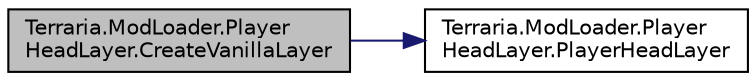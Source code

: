 digraph "Terraria.ModLoader.PlayerHeadLayer.CreateVanillaLayer"
{
 // LATEX_PDF_SIZE
  edge [fontname="Helvetica",fontsize="10",labelfontname="Helvetica",labelfontsize="10"];
  node [fontname="Helvetica",fontsize="10",shape=record];
  rankdir="LR";
  Node1 [label="Terraria.ModLoader.Player\lHeadLayer.CreateVanillaLayer",height=0.2,width=0.4,color="black", fillcolor="grey75", style="filled", fontcolor="black",tooltip=" "];
  Node1 -> Node2 [color="midnightblue",fontsize="10",style="solid",fontname="Helvetica"];
  Node2 [label="Terraria.ModLoader.Player\lHeadLayer.PlayerHeadLayer",height=0.2,width=0.4,color="black", fillcolor="white", style="filled",URL="$class_terraria_1_1_mod_loader_1_1_player_head_layer.html#a5a2e95b42f2eaba44aeb39322a25b6d3",tooltip="Creates a PlayerHeadLayer with the given mod name, identifier name, and drawing action."];
}
